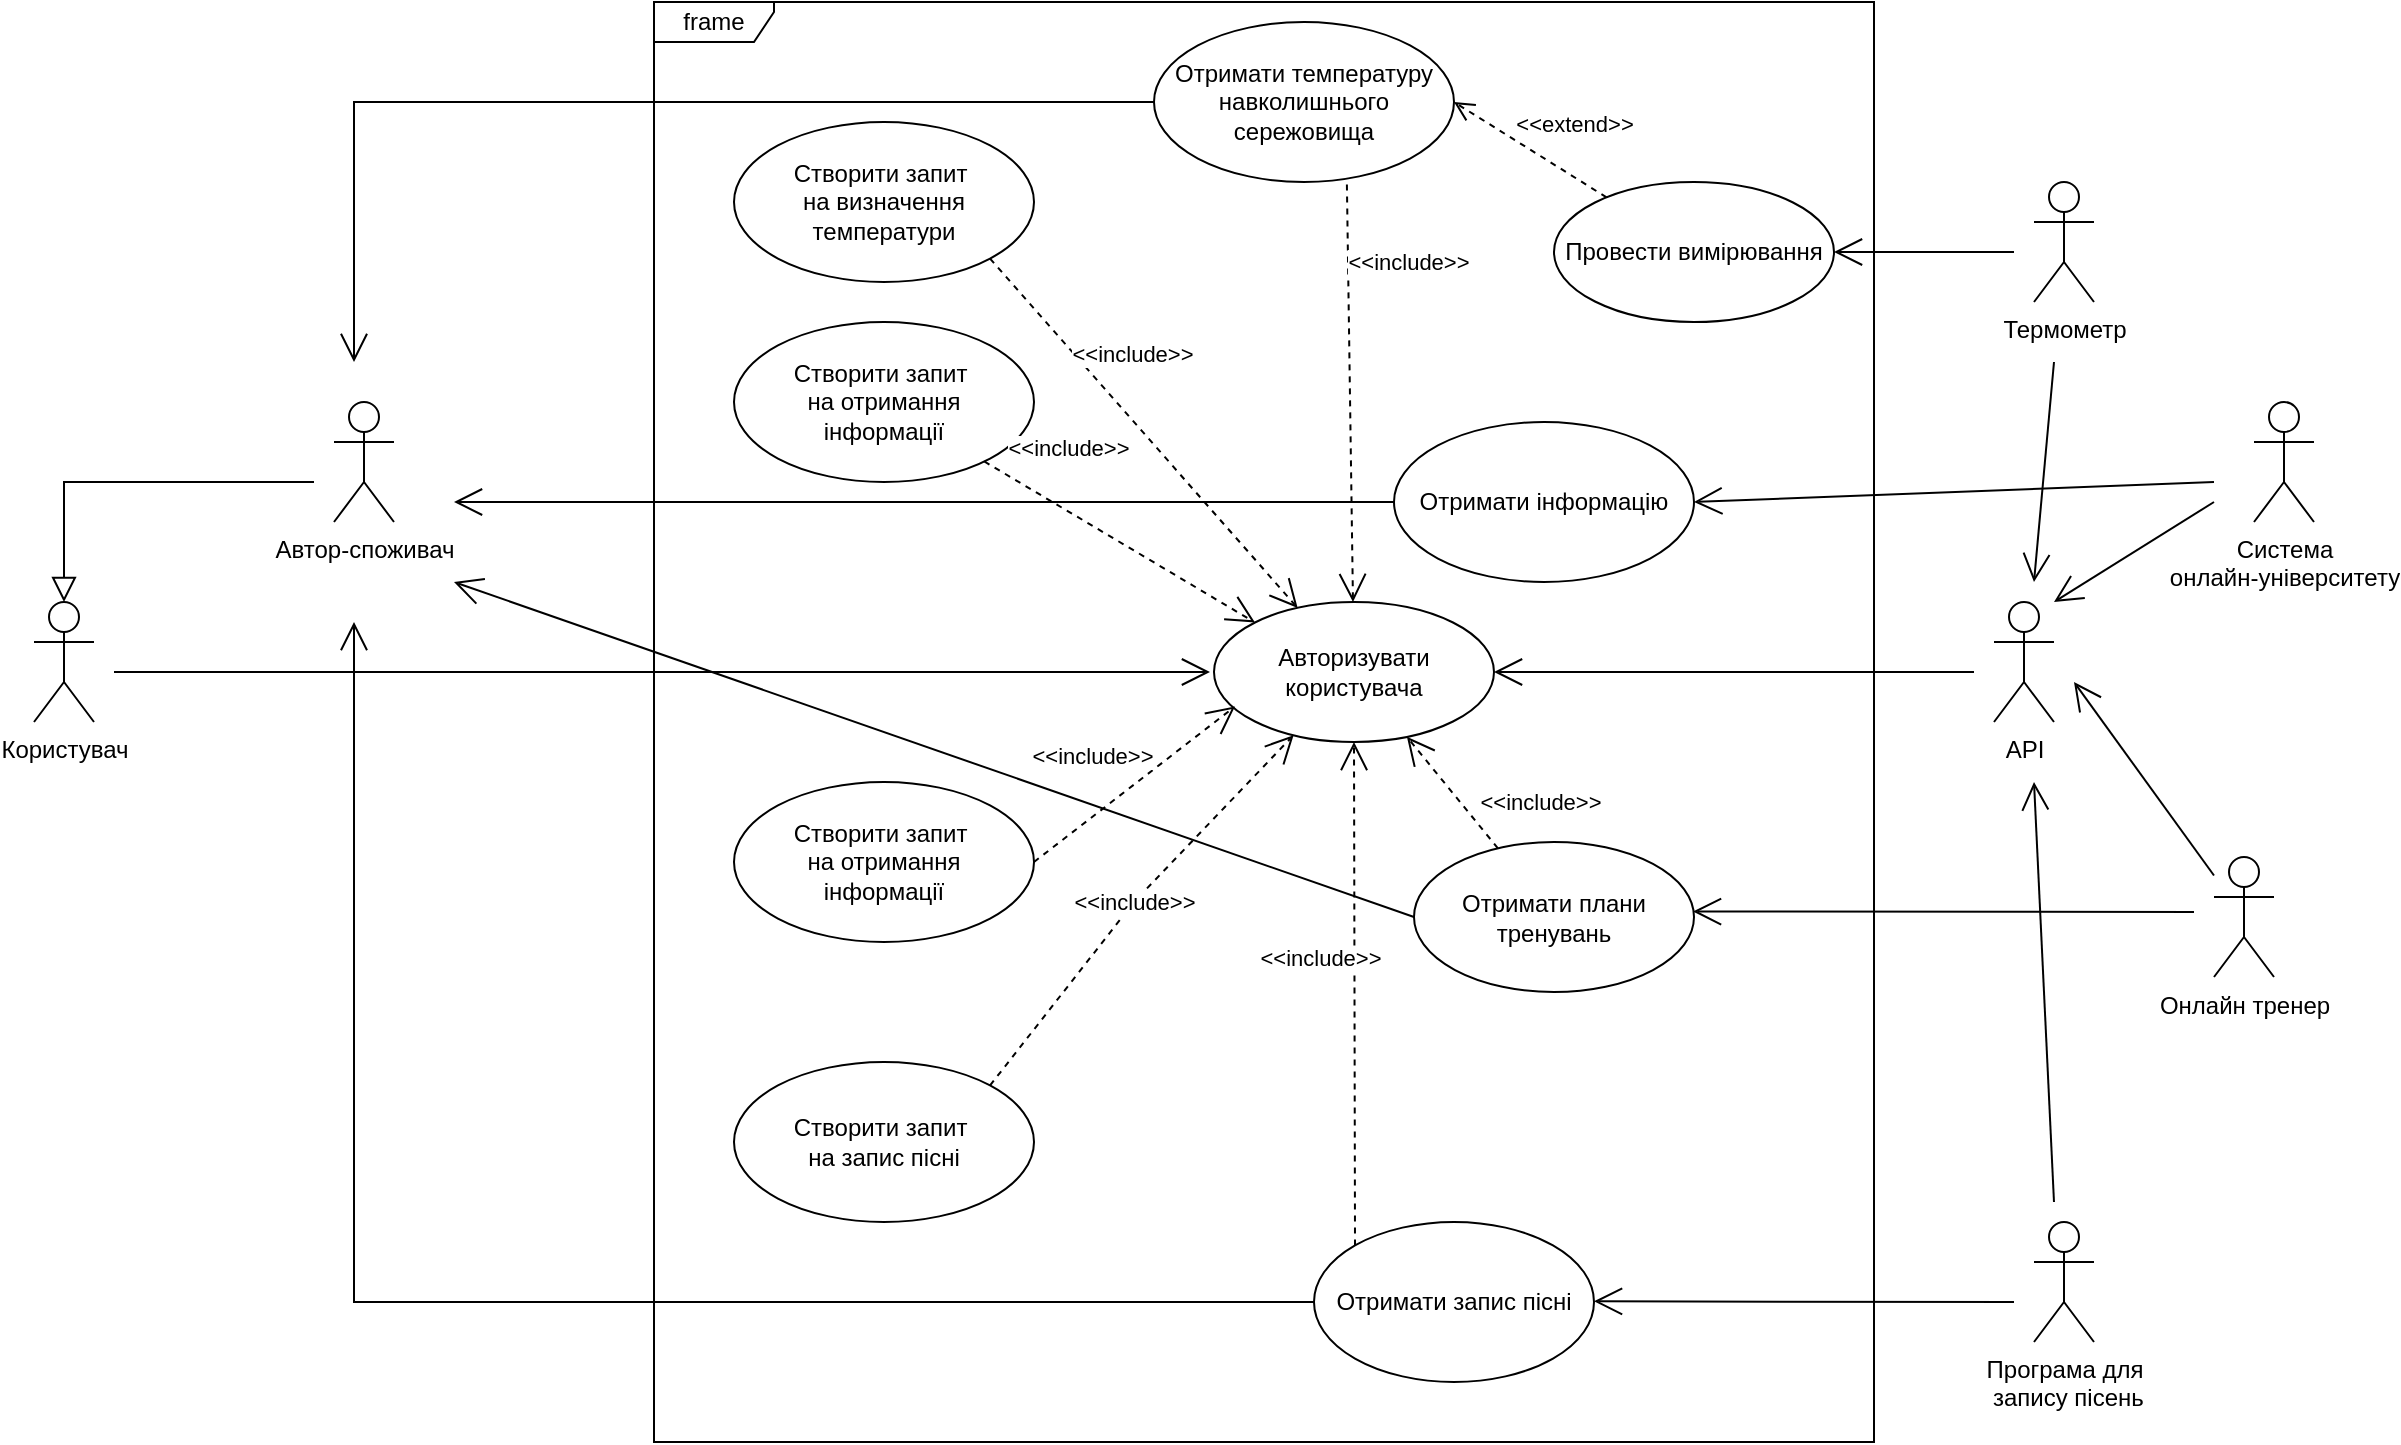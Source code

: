 <mxfile version="20.3.2" type="github">
  <diagram id="C5RBs43oDa-KdzZeNtuy" name="Page-1">
    <mxGraphModel dx="1497" dy="359" grid="1" gridSize="10" guides="1" tooltips="1" connect="1" arrows="1" fold="1" page="1" pageScale="1" pageWidth="827" pageHeight="1169" math="0" shadow="0">
      <root>
        <mxCell id="WIyWlLk6GJQsqaUBKTNV-0" />
        <mxCell id="WIyWlLk6GJQsqaUBKTNV-1" parent="WIyWlLk6GJQsqaUBKTNV-0" />
        <mxCell id="HAlKXmDzrB93N0-EfDcC-2" value="frame" style="shape=umlFrame;whiteSpace=wrap;html=1;width=60;height=20;" parent="WIyWlLk6GJQsqaUBKTNV-1" vertex="1">
          <mxGeometry x="270" y="40" width="610" height="720" as="geometry" />
        </mxCell>
        <mxCell id="zkfFHV4jXpPFQw0GAbJ--16" value="" style="endArrow=block;endSize=10;endFill=0;shadow=0;strokeWidth=1;rounded=0;edgeStyle=elbowEdgeStyle;elbow=vertical;entryX=0.5;entryY=0;entryDx=0;entryDy=0;entryPerimeter=0;" parent="WIyWlLk6GJQsqaUBKTNV-1" target="HAlKXmDzrB93N0-EfDcC-4" edge="1">
          <mxGeometry width="160" relative="1" as="geometry">
            <mxPoint x="100" y="280" as="sourcePoint" />
            <mxPoint x="110" y="360" as="targetPoint" />
            <Array as="points">
              <mxPoint x="40" y="280" />
              <mxPoint x="160" y="330" />
            </Array>
          </mxGeometry>
        </mxCell>
        <mxCell id="HAlKXmDzrB93N0-EfDcC-1" value="Отримати температуру&lt;br&gt;навколишнього сережовища" style="ellipse;whiteSpace=wrap;html=1;" parent="WIyWlLk6GJQsqaUBKTNV-1" vertex="1">
          <mxGeometry x="520" y="50" width="150" height="80" as="geometry" />
        </mxCell>
        <mxCell id="HAlKXmDzrB93N0-EfDcC-3" value="Авторизувати користувача" style="ellipse;whiteSpace=wrap;html=1;" parent="WIyWlLk6GJQsqaUBKTNV-1" vertex="1">
          <mxGeometry x="550" y="340" width="140" height="70" as="geometry" />
        </mxCell>
        <mxCell id="HAlKXmDzrB93N0-EfDcC-4" value="Користувач" style="shape=umlActor;verticalLabelPosition=bottom;verticalAlign=top;html=1;" parent="WIyWlLk6GJQsqaUBKTNV-1" vertex="1">
          <mxGeometry x="-40" y="340" width="30" height="60" as="geometry" />
        </mxCell>
        <mxCell id="HAlKXmDzrB93N0-EfDcC-6" value="Автор-споживач" style="shape=umlActor;verticalLabelPosition=bottom;verticalAlign=top;html=1;" parent="WIyWlLk6GJQsqaUBKTNV-1" vertex="1">
          <mxGeometry x="110" y="240" width="30" height="60" as="geometry" />
        </mxCell>
        <mxCell id="HAlKXmDzrB93N0-EfDcC-8" value="Отримати плани тренувань" style="ellipse;whiteSpace=wrap;html=1;" parent="WIyWlLk6GJQsqaUBKTNV-1" vertex="1">
          <mxGeometry x="650" y="460" width="140" height="75" as="geometry" />
        </mxCell>
        <mxCell id="0XJ4_VQ6ZXN6mC0-2l_H-8" value="" style="endArrow=open;endFill=1;endSize=12;html=1;rounded=0;exitX=0;exitY=0.5;exitDx=0;exitDy=0;" parent="WIyWlLk6GJQsqaUBKTNV-1" source="HAlKXmDzrB93N0-EfDcC-1" edge="1">
          <mxGeometry width="160" relative="1" as="geometry">
            <mxPoint x="310" y="390" as="sourcePoint" />
            <mxPoint x="120" y="220" as="targetPoint" />
            <Array as="points">
              <mxPoint x="120" y="90" />
            </Array>
          </mxGeometry>
        </mxCell>
        <mxCell id="0XJ4_VQ6ZXN6mC0-2l_H-10" value="&amp;lt;&amp;lt;include&amp;gt;&amp;gt;" style="endArrow=open;endSize=12;dashed=1;html=1;rounded=0;exitX=0.643;exitY=1.015;exitDx=0;exitDy=0;exitPerimeter=0;" parent="WIyWlLk6GJQsqaUBKTNV-1" source="HAlKXmDzrB93N0-EfDcC-1" target="HAlKXmDzrB93N0-EfDcC-3" edge="1">
          <mxGeometry x="-0.621" y="30" width="160" relative="1" as="geometry">
            <mxPoint x="414" y="239.17" as="sourcePoint" />
            <mxPoint x="574" y="239.17" as="targetPoint" />
            <mxPoint as="offset" />
          </mxGeometry>
        </mxCell>
        <mxCell id="0XJ4_VQ6ZXN6mC0-2l_H-11" value="Отримати інформацію" style="ellipse;whiteSpace=wrap;html=1;" parent="WIyWlLk6GJQsqaUBKTNV-1" vertex="1">
          <mxGeometry x="640" y="250" width="150" height="80" as="geometry" />
        </mxCell>
        <mxCell id="0XJ4_VQ6ZXN6mC0-2l_H-12" value="Отримати запис пісні" style="ellipse;whiteSpace=wrap;html=1;" parent="WIyWlLk6GJQsqaUBKTNV-1" vertex="1">
          <mxGeometry x="600" y="650" width="140" height="80" as="geometry" />
        </mxCell>
        <mxCell id="0XJ4_VQ6ZXN6mC0-2l_H-14" value="&amp;lt;&amp;lt;include&amp;gt;&amp;gt;" style="endArrow=open;endSize=12;dashed=1;html=1;rounded=0;" parent="WIyWlLk6GJQsqaUBKTNV-1" source="HAlKXmDzrB93N0-EfDcC-8" target="HAlKXmDzrB93N0-EfDcC-3" edge="1">
          <mxGeometry x="-0.865" y="-31" width="160" relative="1" as="geometry">
            <mxPoint x="434" y="259.17" as="sourcePoint" />
            <mxPoint x="597.54" y="367.174" as="targetPoint" />
            <mxPoint as="offset" />
          </mxGeometry>
        </mxCell>
        <mxCell id="0XJ4_VQ6ZXN6mC0-2l_H-15" value="&amp;lt;&amp;lt;include&amp;gt;&amp;gt;" style="endArrow=open;endSize=12;dashed=1;html=1;rounded=0;entryX=0.5;entryY=1;entryDx=0;entryDy=0;exitX=0;exitY=0;exitDx=0;exitDy=0;" parent="WIyWlLk6GJQsqaUBKTNV-1" source="0XJ4_VQ6ZXN6mC0-2l_H-12" target="HAlKXmDzrB93N0-EfDcC-3" edge="1">
          <mxGeometry x="0.14" y="17" width="160" relative="1" as="geometry">
            <mxPoint x="444" y="269.17" as="sourcePoint" />
            <mxPoint x="607.54" y="377.174" as="targetPoint" />
            <mxPoint as="offset" />
            <Array as="points" />
          </mxGeometry>
        </mxCell>
        <mxCell id="0XJ4_VQ6ZXN6mC0-2l_H-16" value="" style="endArrow=open;endFill=1;endSize=12;html=1;rounded=0;exitX=0;exitY=0.5;exitDx=0;exitDy=0;" parent="WIyWlLk6GJQsqaUBKTNV-1" source="0XJ4_VQ6ZXN6mC0-2l_H-11" edge="1">
          <mxGeometry width="160" relative="1" as="geometry">
            <mxPoint x="325" y="210" as="sourcePoint" />
            <mxPoint x="170" y="290" as="targetPoint" />
            <Array as="points" />
          </mxGeometry>
        </mxCell>
        <mxCell id="0XJ4_VQ6ZXN6mC0-2l_H-17" value="" style="endArrow=open;endFill=1;endSize=12;html=1;rounded=0;exitX=0;exitY=0.5;exitDx=0;exitDy=0;" parent="WIyWlLk6GJQsqaUBKTNV-1" source="HAlKXmDzrB93N0-EfDcC-8" edge="1">
          <mxGeometry width="160" relative="1" as="geometry">
            <mxPoint x="335" y="220" as="sourcePoint" />
            <mxPoint x="170" y="330" as="targetPoint" />
          </mxGeometry>
        </mxCell>
        <mxCell id="0XJ4_VQ6ZXN6mC0-2l_H-18" value="" style="endArrow=open;endFill=1;endSize=12;html=1;rounded=0;exitX=0;exitY=0.5;exitDx=0;exitDy=0;" parent="WIyWlLk6GJQsqaUBKTNV-1" source="0XJ4_VQ6ZXN6mC0-2l_H-12" edge="1">
          <mxGeometry width="160" relative="1" as="geometry">
            <mxPoint x="345" y="230" as="sourcePoint" />
            <mxPoint x="120" y="350" as="targetPoint" />
            <Array as="points">
              <mxPoint x="120" y="690" />
            </Array>
          </mxGeometry>
        </mxCell>
        <mxCell id="0XJ4_VQ6ZXN6mC0-2l_H-31" value="Створити запит&amp;nbsp;&lt;br&gt;на визначення температури" style="ellipse;whiteSpace=wrap;html=1;" parent="WIyWlLk6GJQsqaUBKTNV-1" vertex="1">
          <mxGeometry x="310" y="100" width="150" height="80" as="geometry" />
        </mxCell>
        <mxCell id="0XJ4_VQ6ZXN6mC0-2l_H-33" value="&amp;lt;&amp;lt;include&amp;gt;&amp;gt;" style="endArrow=open;endSize=12;dashed=1;html=1;rounded=0;exitX=1;exitY=1;exitDx=0;exitDy=0;" parent="WIyWlLk6GJQsqaUBKTNV-1" source="0XJ4_VQ6ZXN6mC0-2l_H-31" target="HAlKXmDzrB93N0-EfDcC-3" edge="1">
          <mxGeometry x="-0.293" y="22" width="160" relative="1" as="geometry">
            <mxPoint x="536.45" y="141.2" as="sourcePoint" />
            <mxPoint x="616.844" y="350.624" as="targetPoint" />
            <mxPoint as="offset" />
          </mxGeometry>
        </mxCell>
        <mxCell id="0XJ4_VQ6ZXN6mC0-2l_H-34" value="Створити запит&amp;nbsp;&lt;br&gt;на отримання&lt;br&gt;інформації" style="ellipse;whiteSpace=wrap;html=1;" parent="WIyWlLk6GJQsqaUBKTNV-1" vertex="1">
          <mxGeometry x="310" y="200" width="150" height="80" as="geometry" />
        </mxCell>
        <mxCell id="0XJ4_VQ6ZXN6mC0-2l_H-36" value="&amp;lt;&amp;lt;include&amp;gt;&amp;gt;" style="endArrow=open;endSize=12;dashed=1;html=1;rounded=0;entryX=0;entryY=0;entryDx=0;entryDy=0;" parent="WIyWlLk6GJQsqaUBKTNV-1" source="0XJ4_VQ6ZXN6mC0-2l_H-34" target="HAlKXmDzrB93N0-EfDcC-3" edge="1">
          <mxGeometry x="-0.587" y="27" width="160" relative="1" as="geometry">
            <mxPoint x="448.033" y="178.284" as="sourcePoint" />
            <mxPoint x="601.845" y="352.956" as="targetPoint" />
            <mxPoint as="offset" />
          </mxGeometry>
        </mxCell>
        <mxCell id="0XJ4_VQ6ZXN6mC0-2l_H-38" value="Створити запит&amp;nbsp;&lt;br&gt;на отримання&lt;br&gt;інформації" style="ellipse;whiteSpace=wrap;html=1;" parent="WIyWlLk6GJQsqaUBKTNV-1" vertex="1">
          <mxGeometry x="310" y="430" width="150" height="80" as="geometry" />
        </mxCell>
        <mxCell id="0XJ4_VQ6ZXN6mC0-2l_H-40" value="&amp;lt;&amp;lt;include&amp;gt;&amp;gt;" style="endArrow=open;endSize=12;dashed=1;html=1;rounded=0;exitX=1;exitY=0.5;exitDx=0;exitDy=0;entryX=0.075;entryY=0.746;entryDx=0;entryDy=0;entryPerimeter=0;" parent="WIyWlLk6GJQsqaUBKTNV-1" source="0XJ4_VQ6ZXN6mC0-2l_H-38" target="HAlKXmDzrB93N0-EfDcC-3" edge="1">
          <mxGeometry x="-0.125" y="24" width="160" relative="1" as="geometry">
            <mxPoint x="430" y="410" as="sourcePoint" />
            <mxPoint x="590" y="410" as="targetPoint" />
            <Array as="points" />
            <mxPoint as="offset" />
          </mxGeometry>
        </mxCell>
        <mxCell id="0XJ4_VQ6ZXN6mC0-2l_H-41" value="Створити запит&amp;nbsp;&lt;br&gt;на запис пісні" style="ellipse;whiteSpace=wrap;html=1;" parent="WIyWlLk6GJQsqaUBKTNV-1" vertex="1">
          <mxGeometry x="310" y="570" width="150" height="80" as="geometry" />
        </mxCell>
        <mxCell id="0XJ4_VQ6ZXN6mC0-2l_H-42" value="&amp;lt;&amp;lt;include&amp;gt;&amp;gt;" style="endArrow=open;endSize=12;dashed=1;html=1;rounded=0;exitX=1;exitY=0;exitDx=0;exitDy=0;" parent="WIyWlLk6GJQsqaUBKTNV-1" source="0XJ4_VQ6ZXN6mC0-2l_H-41" target="HAlKXmDzrB93N0-EfDcC-3" edge="1">
          <mxGeometry width="160" relative="1" as="geometry">
            <mxPoint x="420" y="530" as="sourcePoint" />
            <mxPoint x="580" y="530" as="targetPoint" />
            <Array as="points">
              <mxPoint x="510" y="490" />
            </Array>
          </mxGeometry>
        </mxCell>
        <mxCell id="UvmKrB_0gXqGiXj6syD9-4" value="" style="endArrow=open;endFill=1;endSize=12;html=1;rounded=0;" parent="WIyWlLk6GJQsqaUBKTNV-1" edge="1">
          <mxGeometry width="160" relative="1" as="geometry">
            <mxPoint y="375" as="sourcePoint" />
            <mxPoint x="548" y="375" as="targetPoint" />
          </mxGeometry>
        </mxCell>
        <mxCell id="UvmKrB_0gXqGiXj6syD9-5" value="АРІ" style="shape=umlActor;verticalLabelPosition=bottom;verticalAlign=top;html=1;" parent="WIyWlLk6GJQsqaUBKTNV-1" vertex="1">
          <mxGeometry x="940" y="340" width="30" height="60" as="geometry" />
        </mxCell>
        <mxCell id="UvmKrB_0gXqGiXj6syD9-8" value="" style="endArrow=open;endFill=1;endSize=12;html=1;rounded=0;" parent="WIyWlLk6GJQsqaUBKTNV-1" target="HAlKXmDzrB93N0-EfDcC-3" edge="1">
          <mxGeometry width="160" relative="1" as="geometry">
            <mxPoint x="930" y="375" as="sourcePoint" />
            <mxPoint x="870" y="375" as="targetPoint" />
          </mxGeometry>
        </mxCell>
        <mxCell id="UvmKrB_0gXqGiXj6syD9-11" value="Провести вимірювання" style="ellipse;whiteSpace=wrap;html=1;" parent="WIyWlLk6GJQsqaUBKTNV-1" vertex="1">
          <mxGeometry x="720" y="130" width="140" height="70" as="geometry" />
        </mxCell>
        <mxCell id="UvmKrB_0gXqGiXj6syD9-12" value="&amp;lt;&amp;lt;extend&amp;gt;&amp;gt;" style="html=1;verticalAlign=bottom;endArrow=open;dashed=1;endSize=8;rounded=0;entryX=1;entryY=0.5;entryDx=0;entryDy=0;" parent="WIyWlLk6GJQsqaUBKTNV-1" source="UvmKrB_0gXqGiXj6syD9-11" target="HAlKXmDzrB93N0-EfDcC-1" edge="1">
          <mxGeometry x="-0.367" y="-15" relative="1" as="geometry">
            <mxPoint x="760" y="90" as="sourcePoint" />
            <mxPoint x="680" y="90" as="targetPoint" />
            <mxPoint as="offset" />
          </mxGeometry>
        </mxCell>
        <mxCell id="E1lkeX8ZB1rk_OCFIRgs-0" value="Термометр" style="shape=umlActor;verticalLabelPosition=bottom;verticalAlign=top;html=1;" vertex="1" parent="WIyWlLk6GJQsqaUBKTNV-1">
          <mxGeometry x="960" y="130" width="30" height="60" as="geometry" />
        </mxCell>
        <mxCell id="E1lkeX8ZB1rk_OCFIRgs-2" value="" style="endArrow=open;endFill=1;endSize=12;html=1;rounded=0;entryX=1;entryY=0.5;entryDx=0;entryDy=0;" edge="1" parent="WIyWlLk6GJQsqaUBKTNV-1" target="UvmKrB_0gXqGiXj6syD9-11">
          <mxGeometry width="160" relative="1" as="geometry">
            <mxPoint x="950" y="165" as="sourcePoint" />
            <mxPoint x="940" y="230" as="targetPoint" />
          </mxGeometry>
        </mxCell>
        <mxCell id="E1lkeX8ZB1rk_OCFIRgs-3" value="Онлайн тренер" style="shape=umlActor;verticalLabelPosition=bottom;verticalAlign=top;html=1;" vertex="1" parent="WIyWlLk6GJQsqaUBKTNV-1">
          <mxGeometry x="1050" y="467.5" width="30" height="60" as="geometry" />
        </mxCell>
        <mxCell id="E1lkeX8ZB1rk_OCFIRgs-4" value="" style="endArrow=open;endFill=1;endSize=12;html=1;rounded=0;entryX=1;entryY=1;entryDx=0;entryDy=0;" edge="1" parent="WIyWlLk6GJQsqaUBKTNV-1">
          <mxGeometry width="160" relative="1" as="geometry">
            <mxPoint x="1040" y="495" as="sourcePoint" />
            <mxPoint x="789.497" y="494.749" as="targetPoint" />
          </mxGeometry>
        </mxCell>
        <mxCell id="E1lkeX8ZB1rk_OCFIRgs-6" value="Система &lt;br&gt;онлайн-університету" style="shape=umlActor;verticalLabelPosition=bottom;verticalAlign=top;html=1;" vertex="1" parent="WIyWlLk6GJQsqaUBKTNV-1">
          <mxGeometry x="1070" y="240" width="30" height="60" as="geometry" />
        </mxCell>
        <mxCell id="E1lkeX8ZB1rk_OCFIRgs-7" value="Програма для&lt;br&gt;&amp;nbsp;запису пісень" style="shape=umlActor;verticalLabelPosition=bottom;verticalAlign=top;html=1;" vertex="1" parent="WIyWlLk6GJQsqaUBKTNV-1">
          <mxGeometry x="960" y="650" width="30" height="60" as="geometry" />
        </mxCell>
        <mxCell id="E1lkeX8ZB1rk_OCFIRgs-12" value="" style="endArrow=open;endFill=1;endSize=12;html=1;rounded=0;" edge="1" parent="WIyWlLk6GJQsqaUBKTNV-1">
          <mxGeometry width="160" relative="1" as="geometry">
            <mxPoint x="970" y="220" as="sourcePoint" />
            <mxPoint x="960" y="330" as="targetPoint" />
          </mxGeometry>
        </mxCell>
        <mxCell id="E1lkeX8ZB1rk_OCFIRgs-14" value="" style="endArrow=open;endFill=1;endSize=12;html=1;rounded=0;" edge="1" parent="WIyWlLk6GJQsqaUBKTNV-1">
          <mxGeometry width="160" relative="1" as="geometry">
            <mxPoint x="1050" y="290" as="sourcePoint" />
            <mxPoint x="970" y="340" as="targetPoint" />
          </mxGeometry>
        </mxCell>
        <mxCell id="E1lkeX8ZB1rk_OCFIRgs-15" value="" style="endArrow=open;endFill=1;endSize=12;html=1;rounded=0;" edge="1" parent="WIyWlLk6GJQsqaUBKTNV-1" source="E1lkeX8ZB1rk_OCFIRgs-3">
          <mxGeometry width="160" relative="1" as="geometry">
            <mxPoint x="1000" y="300" as="sourcePoint" />
            <mxPoint x="980" y="380" as="targetPoint" />
          </mxGeometry>
        </mxCell>
        <mxCell id="E1lkeX8ZB1rk_OCFIRgs-16" value="" style="endArrow=open;endFill=1;endSize=12;html=1;rounded=0;" edge="1" parent="WIyWlLk6GJQsqaUBKTNV-1">
          <mxGeometry width="160" relative="1" as="geometry">
            <mxPoint x="970" y="640" as="sourcePoint" />
            <mxPoint x="960" y="430" as="targetPoint" />
          </mxGeometry>
        </mxCell>
        <mxCell id="E1lkeX8ZB1rk_OCFIRgs-17" value="" style="endArrow=open;endFill=1;endSize=12;html=1;rounded=0;entryX=1;entryY=0.5;entryDx=0;entryDy=0;" edge="1" parent="WIyWlLk6GJQsqaUBKTNV-1" target="0XJ4_VQ6ZXN6mC0-2l_H-11">
          <mxGeometry width="160" relative="1" as="geometry">
            <mxPoint x="1050" y="280" as="sourcePoint" />
            <mxPoint x="800.0" y="280" as="targetPoint" />
          </mxGeometry>
        </mxCell>
        <mxCell id="E1lkeX8ZB1rk_OCFIRgs-18" value="" style="endArrow=open;endFill=1;endSize=12;html=1;rounded=0;" edge="1" parent="WIyWlLk6GJQsqaUBKTNV-1">
          <mxGeometry width="160" relative="1" as="geometry">
            <mxPoint x="950" y="690" as="sourcePoint" />
            <mxPoint x="740.0" y="689.68" as="targetPoint" />
          </mxGeometry>
        </mxCell>
      </root>
    </mxGraphModel>
  </diagram>
</mxfile>
